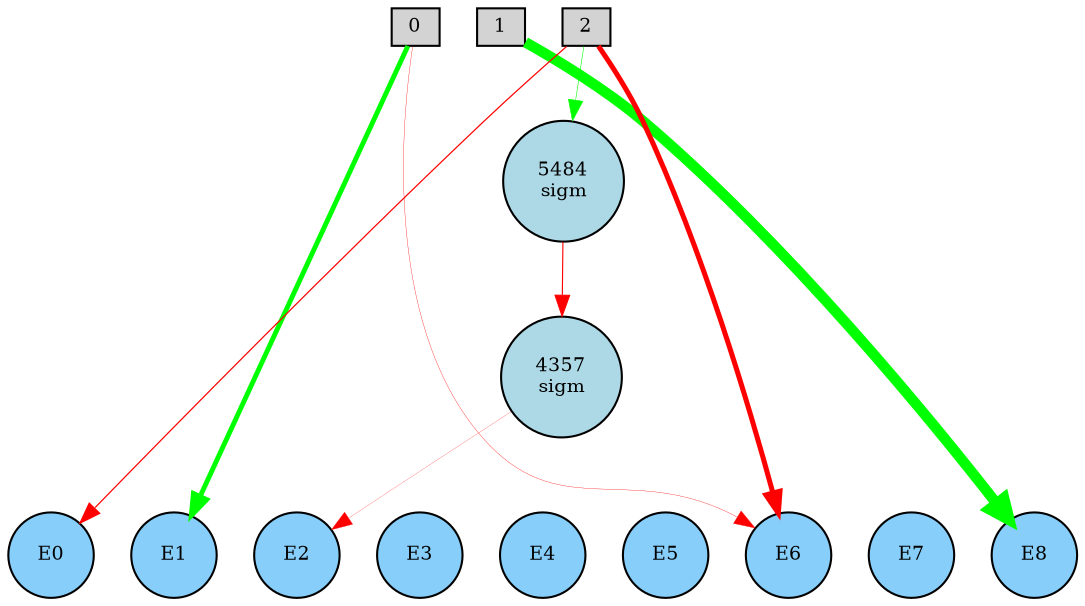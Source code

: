 digraph {
	node [fontsize=9 height=0.2 shape=circle width=0.2]
	subgraph inputs {
		node [shape=box style=filled]
		rank=source
		0 [fillcolor=lightgray]
		1 [fillcolor=lightgray]
		0 -> 1 [style=invis]
		2 [fillcolor=lightgray]
		1 -> 2 [style=invis]
	}
	subgraph outputs {
		node [style=filled]
		rank=sink
		E0 [fillcolor=lightskyblue fontsize=9 height=0.2 shape=circle width=0.2]
		E1 [fillcolor=lightskyblue fontsize=9 height=0.2 shape=circle width=0.2]
		E0 -> E1 [style=invis]
		E2 [fillcolor=lightskyblue fontsize=9 height=0.2 shape=circle width=0.2]
		E1 -> E2 [style=invis]
		E3 [fillcolor=lightskyblue fontsize=9 height=0.2 shape=circle width=0.2]
		E2 -> E3 [style=invis]
		E4 [fillcolor=lightskyblue fontsize=9 height=0.2 shape=circle width=0.2]
		E3 -> E4 [style=invis]
		E5 [fillcolor=lightskyblue fontsize=9 height=0.2 shape=circle width=0.2]
		E4 -> E5 [style=invis]
		E6 [fillcolor=lightskyblue fontsize=9 height=0.2 shape=circle width=0.2]
		E5 -> E6 [style=invis]
		E7 [fillcolor=lightskyblue fontsize=9 height=0.2 shape=circle width=0.2]
		E6 -> E7 [style=invis]
		E8 [fillcolor=lightskyblue fontsize=9 height=0.2 shape=circle width=0.2]
		E7 -> E8 [style=invis]
	}
	4357 [label="4357
sigm" fillcolor=lightblue style=filled]
	5484 [label="5484
sigm" fillcolor=lightblue style=filled]
	0 -> E1 [color=green penwidth=2.3437185612459674 style=solid]
	1 -> E8 [color=green penwidth=5.091995106462507 style=solid]
	2 -> E6 [color=red penwidth=2.421187149092476 style=solid]
	2 -> E0 [color=red penwidth=0.5861435460487172 style=solid]
	0 -> E6 [color=red penwidth=0.16183361529656196 style=solid]
	4357 -> E2 [color=red penwidth=0.10535978378228678 style=solid]
	2 -> 5484 [color=green penwidth=0.27467420806086573 style=solid]
	5484 -> 4357 [color=red penwidth=0.5388599219309652 style=solid]
}

